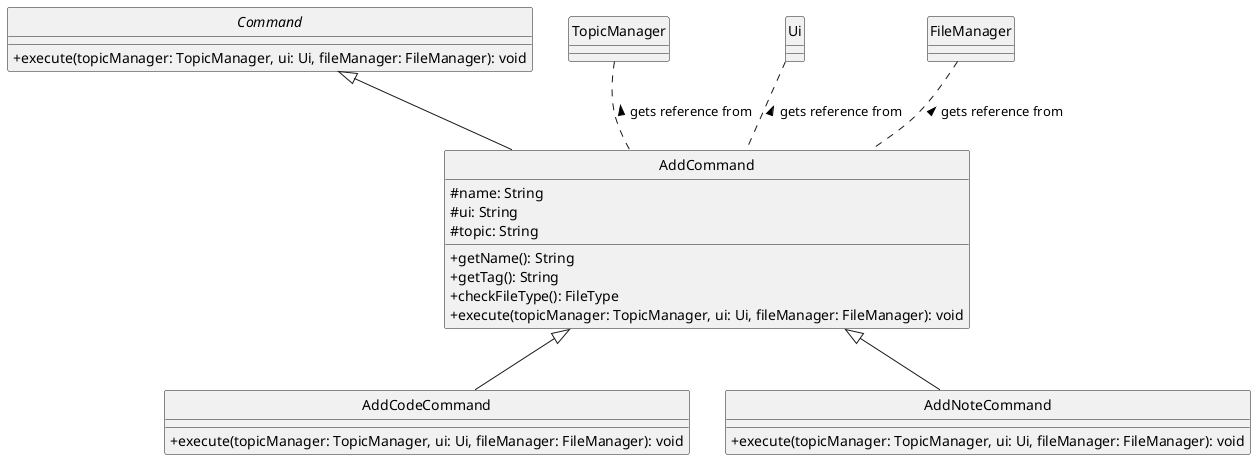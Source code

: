 @startuml
'https://plantuml.com/sequence-diagram

autonumber

@startuml
skinparam classAttributeIconSize 0
hide circle

abstract class Command {
    +execute(topicManager: TopicManager, ui: Ui, fileManager: FileManager): void
}

class AddCommand {
    #name: String
    #ui: String
    #topic: String
    +getName(): String
    +getTag(): String
    +checkFileType(): FileType
    +execute(topicManager: TopicManager, ui: Ui, fileManager: FileManager): void
}

class AddCodeCommand {
    +execute(topicManager: TopicManager, ui: Ui, fileManager: FileManager): void
}

class AddNoteCommand {
    +execute(topicManager: TopicManager, ui: Ui, fileManager: FileManager): void
}

class TopicManager {
}

class Ui {
}

class FileManager {
}

Command <|-- AddCommand
AddCommand <|-- AddCodeCommand
AddCommand <|-- AddNoteCommand

TopicManager .. AddCommand: gets reference from <
Ui .. AddCommand: gets reference from <
FileManager .. AddCommand: gets reference from <

@enduml



@enduml